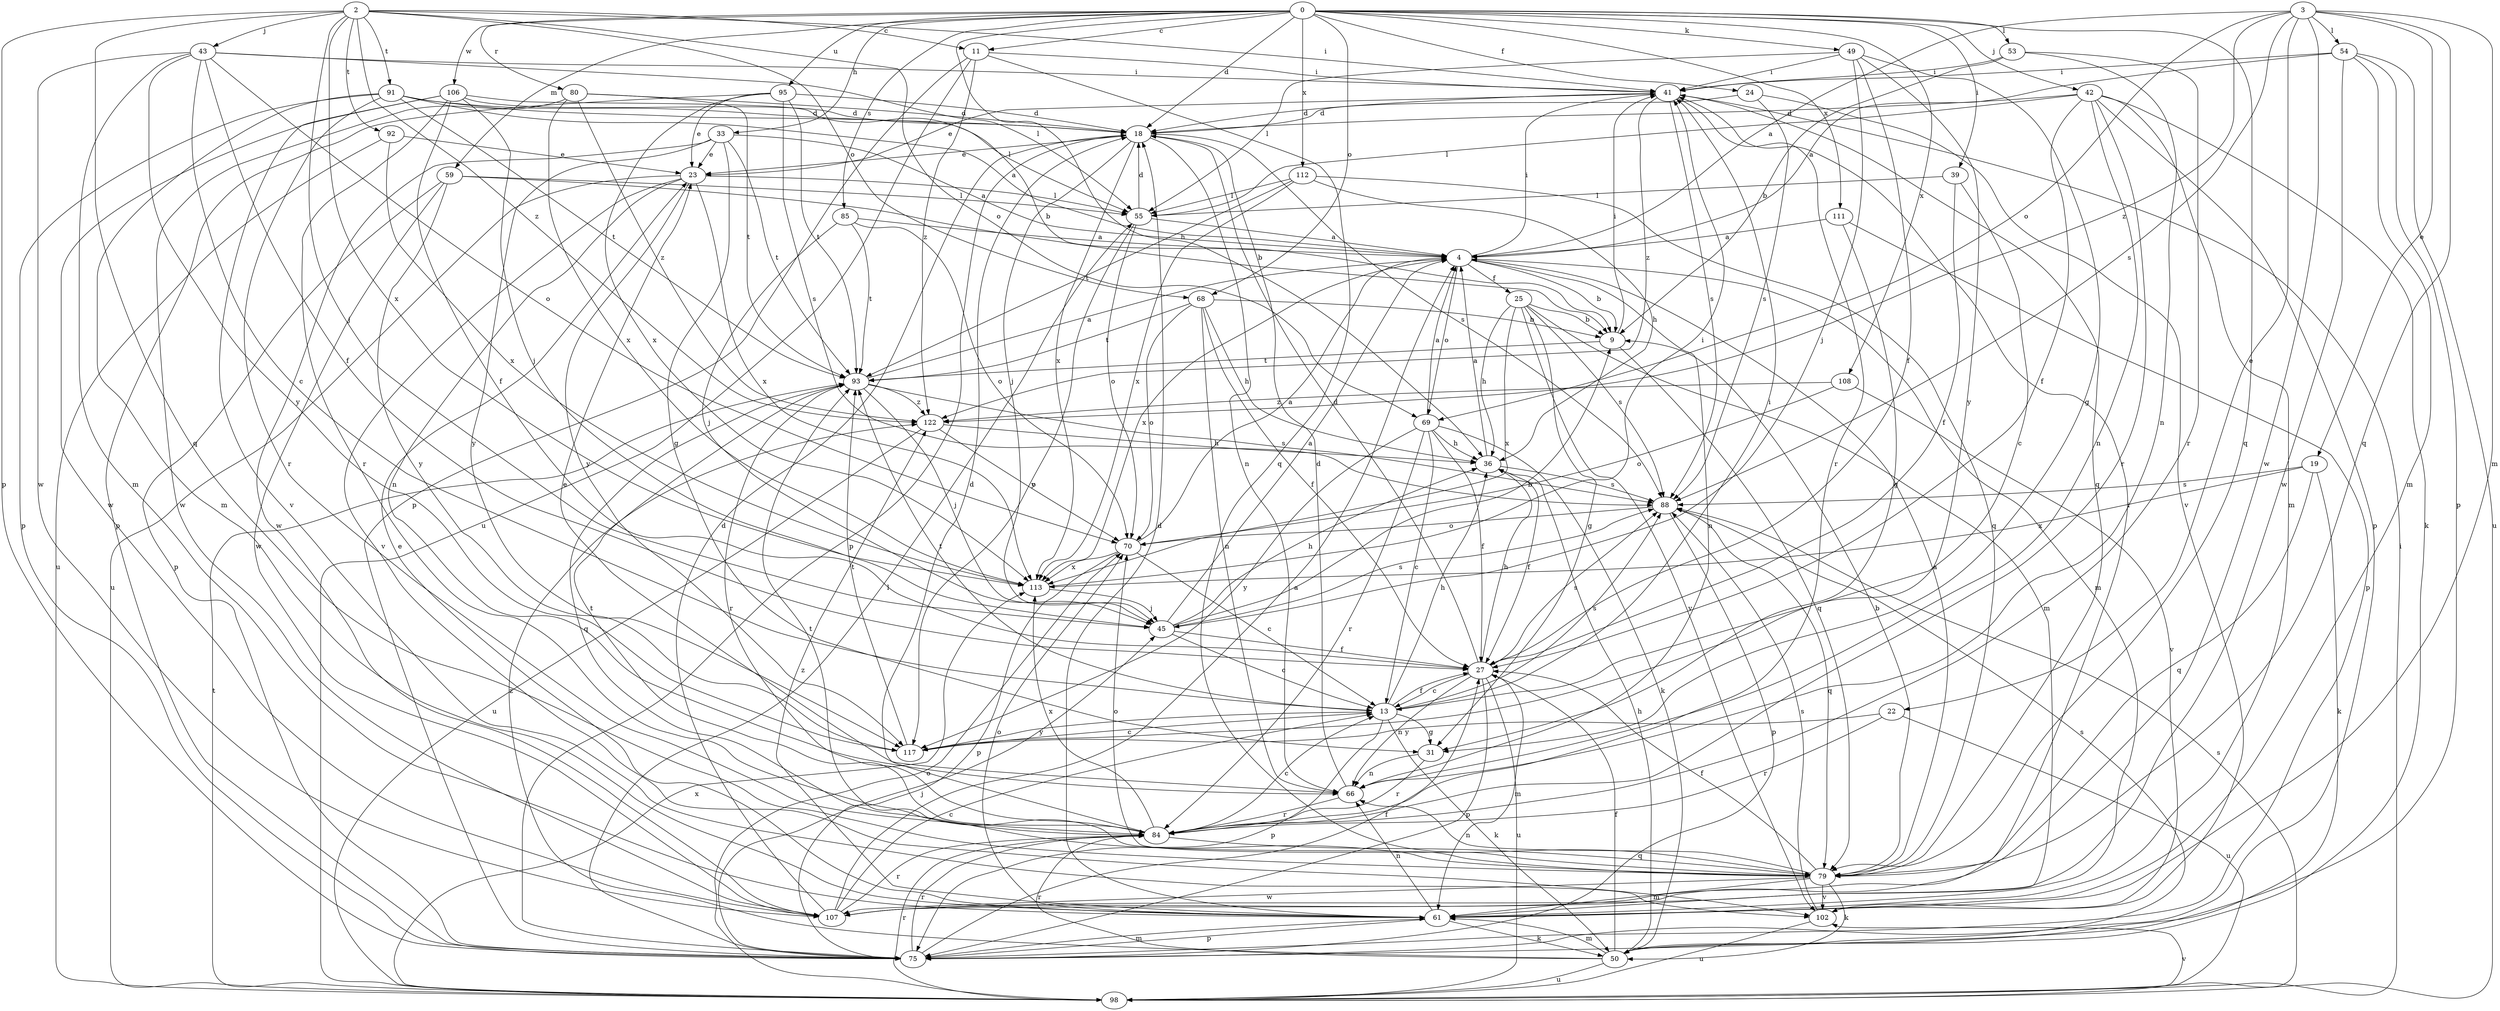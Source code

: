 strict digraph  {
0;
2;
3;
4;
9;
11;
13;
18;
19;
22;
23;
24;
25;
27;
31;
33;
36;
39;
41;
42;
43;
45;
49;
50;
53;
54;
55;
59;
61;
66;
68;
69;
70;
75;
79;
80;
84;
85;
88;
91;
92;
93;
95;
98;
102;
106;
107;
108;
111;
112;
113;
117;
122;
0 -> 11  [label=c];
0 -> 18  [label=d];
0 -> 24  [label=f];
0 -> 33  [label=h];
0 -> 36  [label=h];
0 -> 39  [label=i];
0 -> 42  [label=j];
0 -> 49  [label=k];
0 -> 53  [label=l];
0 -> 59  [label=m];
0 -> 68  [label=o];
0 -> 79  [label=q];
0 -> 80  [label=r];
0 -> 85  [label=s];
0 -> 95  [label=u];
0 -> 106  [label=w];
0 -> 108  [label=x];
0 -> 111  [label=x];
0 -> 112  [label=x];
2 -> 11  [label=c];
2 -> 41  [label=i];
2 -> 43  [label=j];
2 -> 45  [label=j];
2 -> 68  [label=o];
2 -> 69  [label=o];
2 -> 75  [label=p];
2 -> 79  [label=q];
2 -> 91  [label=t];
2 -> 92  [label=t];
2 -> 113  [label=x];
2 -> 122  [label=z];
3 -> 4  [label=a];
3 -> 19  [label=e];
3 -> 22  [label=e];
3 -> 54  [label=l];
3 -> 61  [label=m];
3 -> 69  [label=o];
3 -> 79  [label=q];
3 -> 88  [label=s];
3 -> 107  [label=w];
3 -> 122  [label=z];
4 -> 9  [label=b];
4 -> 25  [label=f];
4 -> 41  [label=i];
4 -> 61  [label=m];
4 -> 66  [label=n];
4 -> 69  [label=o];
4 -> 113  [label=x];
9 -> 41  [label=i];
9 -> 79  [label=q];
9 -> 93  [label=t];
11 -> 41  [label=i];
11 -> 75  [label=p];
11 -> 79  [label=q];
11 -> 98  [label=u];
11 -> 122  [label=z];
13 -> 27  [label=f];
13 -> 31  [label=g];
13 -> 36  [label=h];
13 -> 41  [label=i];
13 -> 50  [label=k];
13 -> 75  [label=p];
13 -> 88  [label=s];
13 -> 93  [label=t];
13 -> 117  [label=y];
18 -> 23  [label=e];
18 -> 45  [label=j];
18 -> 66  [label=n];
18 -> 75  [label=p];
18 -> 88  [label=s];
18 -> 113  [label=x];
19 -> 50  [label=k];
19 -> 79  [label=q];
19 -> 88  [label=s];
19 -> 113  [label=x];
22 -> 84  [label=r];
22 -> 98  [label=u];
22 -> 117  [label=y];
23 -> 55  [label=l];
23 -> 66  [label=n];
23 -> 98  [label=u];
23 -> 102  [label=v];
23 -> 113  [label=x];
23 -> 117  [label=y];
24 -> 18  [label=d];
24 -> 88  [label=s];
24 -> 102  [label=v];
25 -> 9  [label=b];
25 -> 31  [label=g];
25 -> 36  [label=h];
25 -> 61  [label=m];
25 -> 88  [label=s];
25 -> 102  [label=v];
25 -> 113  [label=x];
27 -> 13  [label=c];
27 -> 18  [label=d];
27 -> 36  [label=h];
27 -> 61  [label=m];
27 -> 66  [label=n];
27 -> 75  [label=p];
27 -> 88  [label=s];
27 -> 98  [label=u];
31 -> 66  [label=n];
31 -> 84  [label=r];
33 -> 4  [label=a];
33 -> 23  [label=e];
33 -> 31  [label=g];
33 -> 93  [label=t];
33 -> 107  [label=w];
33 -> 117  [label=y];
36 -> 4  [label=a];
36 -> 27  [label=f];
36 -> 88  [label=s];
39 -> 13  [label=c];
39 -> 27  [label=f];
39 -> 55  [label=l];
41 -> 18  [label=d];
41 -> 23  [label=e];
41 -> 79  [label=q];
41 -> 84  [label=r];
41 -> 88  [label=s];
41 -> 122  [label=z];
42 -> 18  [label=d];
42 -> 27  [label=f];
42 -> 50  [label=k];
42 -> 55  [label=l];
42 -> 61  [label=m];
42 -> 66  [label=n];
42 -> 75  [label=p];
42 -> 84  [label=r];
43 -> 13  [label=c];
43 -> 27  [label=f];
43 -> 41  [label=i];
43 -> 55  [label=l];
43 -> 61  [label=m];
43 -> 70  [label=o];
43 -> 107  [label=w];
43 -> 117  [label=y];
45 -> 4  [label=a];
45 -> 9  [label=b];
45 -> 13  [label=c];
45 -> 27  [label=f];
45 -> 36  [label=h];
45 -> 88  [label=s];
49 -> 27  [label=f];
49 -> 31  [label=g];
49 -> 41  [label=i];
49 -> 45  [label=j];
49 -> 55  [label=l];
49 -> 117  [label=y];
50 -> 27  [label=f];
50 -> 36  [label=h];
50 -> 61  [label=m];
50 -> 84  [label=r];
50 -> 88  [label=s];
50 -> 98  [label=u];
50 -> 122  [label=z];
53 -> 9  [label=b];
53 -> 41  [label=i];
53 -> 66  [label=n];
53 -> 84  [label=r];
54 -> 4  [label=a];
54 -> 41  [label=i];
54 -> 61  [label=m];
54 -> 75  [label=p];
54 -> 98  [label=u];
54 -> 107  [label=w];
55 -> 4  [label=a];
55 -> 18  [label=d];
55 -> 70  [label=o];
55 -> 117  [label=y];
59 -> 9  [label=b];
59 -> 55  [label=l];
59 -> 75  [label=p];
59 -> 107  [label=w];
59 -> 117  [label=y];
61 -> 18  [label=d];
61 -> 23  [label=e];
61 -> 50  [label=k];
61 -> 66  [label=n];
61 -> 70  [label=o];
61 -> 75  [label=p];
61 -> 122  [label=z];
66 -> 18  [label=d];
66 -> 23  [label=e];
66 -> 84  [label=r];
68 -> 9  [label=b];
68 -> 27  [label=f];
68 -> 36  [label=h];
68 -> 66  [label=n];
68 -> 70  [label=o];
68 -> 93  [label=t];
69 -> 4  [label=a];
69 -> 13  [label=c];
69 -> 27  [label=f];
69 -> 36  [label=h];
69 -> 50  [label=k];
69 -> 84  [label=r];
69 -> 117  [label=y];
70 -> 4  [label=a];
70 -> 13  [label=c];
70 -> 75  [label=p];
70 -> 113  [label=x];
75 -> 27  [label=f];
75 -> 45  [label=j];
75 -> 55  [label=l];
75 -> 61  [label=m];
75 -> 84  [label=r];
79 -> 4  [label=a];
79 -> 9  [label=b];
79 -> 27  [label=f];
79 -> 50  [label=k];
79 -> 61  [label=m];
79 -> 66  [label=n];
79 -> 70  [label=o];
79 -> 93  [label=t];
79 -> 102  [label=v];
79 -> 107  [label=w];
80 -> 18  [label=d];
80 -> 93  [label=t];
80 -> 107  [label=w];
80 -> 113  [label=x];
80 -> 122  [label=z];
84 -> 13  [label=c];
84 -> 18  [label=d];
84 -> 79  [label=q];
84 -> 93  [label=t];
84 -> 113  [label=x];
85 -> 4  [label=a];
85 -> 45  [label=j];
85 -> 70  [label=o];
85 -> 93  [label=t];
88 -> 70  [label=o];
88 -> 75  [label=p];
88 -> 79  [label=q];
91 -> 4  [label=a];
91 -> 18  [label=d];
91 -> 55  [label=l];
91 -> 61  [label=m];
91 -> 75  [label=p];
91 -> 84  [label=r];
91 -> 93  [label=t];
92 -> 23  [label=e];
92 -> 98  [label=u];
92 -> 113  [label=x];
93 -> 4  [label=a];
93 -> 45  [label=j];
93 -> 79  [label=q];
93 -> 84  [label=r];
93 -> 88  [label=s];
93 -> 122  [label=z];
95 -> 18  [label=d];
95 -> 23  [label=e];
95 -> 75  [label=p];
95 -> 88  [label=s];
95 -> 93  [label=t];
95 -> 113  [label=x];
98 -> 41  [label=i];
98 -> 70  [label=o];
98 -> 84  [label=r];
98 -> 88  [label=s];
98 -> 93  [label=t];
98 -> 102  [label=v];
98 -> 113  [label=x];
102 -> 88  [label=s];
102 -> 98  [label=u];
106 -> 9  [label=b];
106 -> 18  [label=d];
106 -> 27  [label=f];
106 -> 45  [label=j];
106 -> 84  [label=r];
106 -> 102  [label=v];
106 -> 107  [label=w];
107 -> 4  [label=a];
107 -> 13  [label=c];
107 -> 18  [label=d];
107 -> 41  [label=i];
107 -> 84  [label=r];
108 -> 70  [label=o];
108 -> 102  [label=v];
108 -> 122  [label=z];
111 -> 4  [label=a];
111 -> 31  [label=g];
111 -> 75  [label=p];
112 -> 36  [label=h];
112 -> 55  [label=l];
112 -> 79  [label=q];
112 -> 93  [label=t];
112 -> 113  [label=x];
113 -> 41  [label=i];
113 -> 45  [label=j];
117 -> 13  [label=c];
117 -> 93  [label=t];
122 -> 36  [label=h];
122 -> 70  [label=o];
122 -> 98  [label=u];
}
